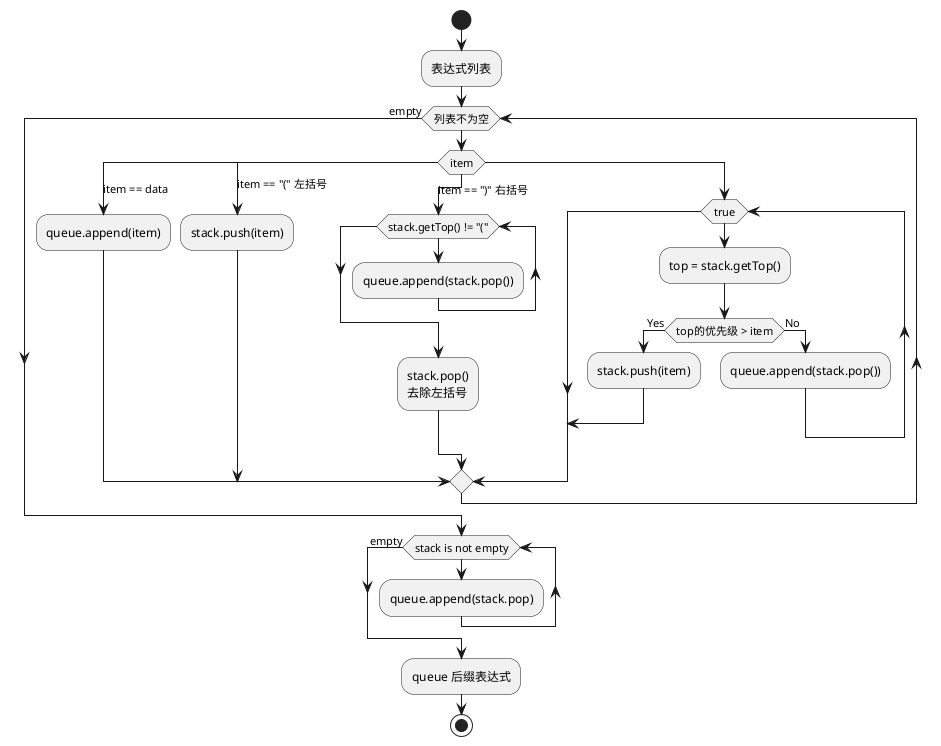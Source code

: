 @startuml
'https://plantuml.com/activity-diagram-beta

start
:表达式列表;
while (列表不为空)
    switch (item)
    case (item == data)
        :queue.append(item);
    case (item == "(" 左括号)
            :stack.push(item);
    case (item == ")" 右括号)
        while (stack.getTop() != "(")
            :queue.append(stack.pop());
        endwhile
        :stack.pop()
        去除左括号;
    case ()
        while (true)
            :top = stack.getTop();
            if (top的优先级 > item) then (Yes)
                :stack.push(item);
                break
            else (No)
                :queue.append(stack.pop());
            endif
        endwhile
    endswitch
endwhile (empty)

while (stack is not empty)
    :queue.append(stack.pop);
endwhile (empty)

:queue 后缀表达式;

stop

@enduml

